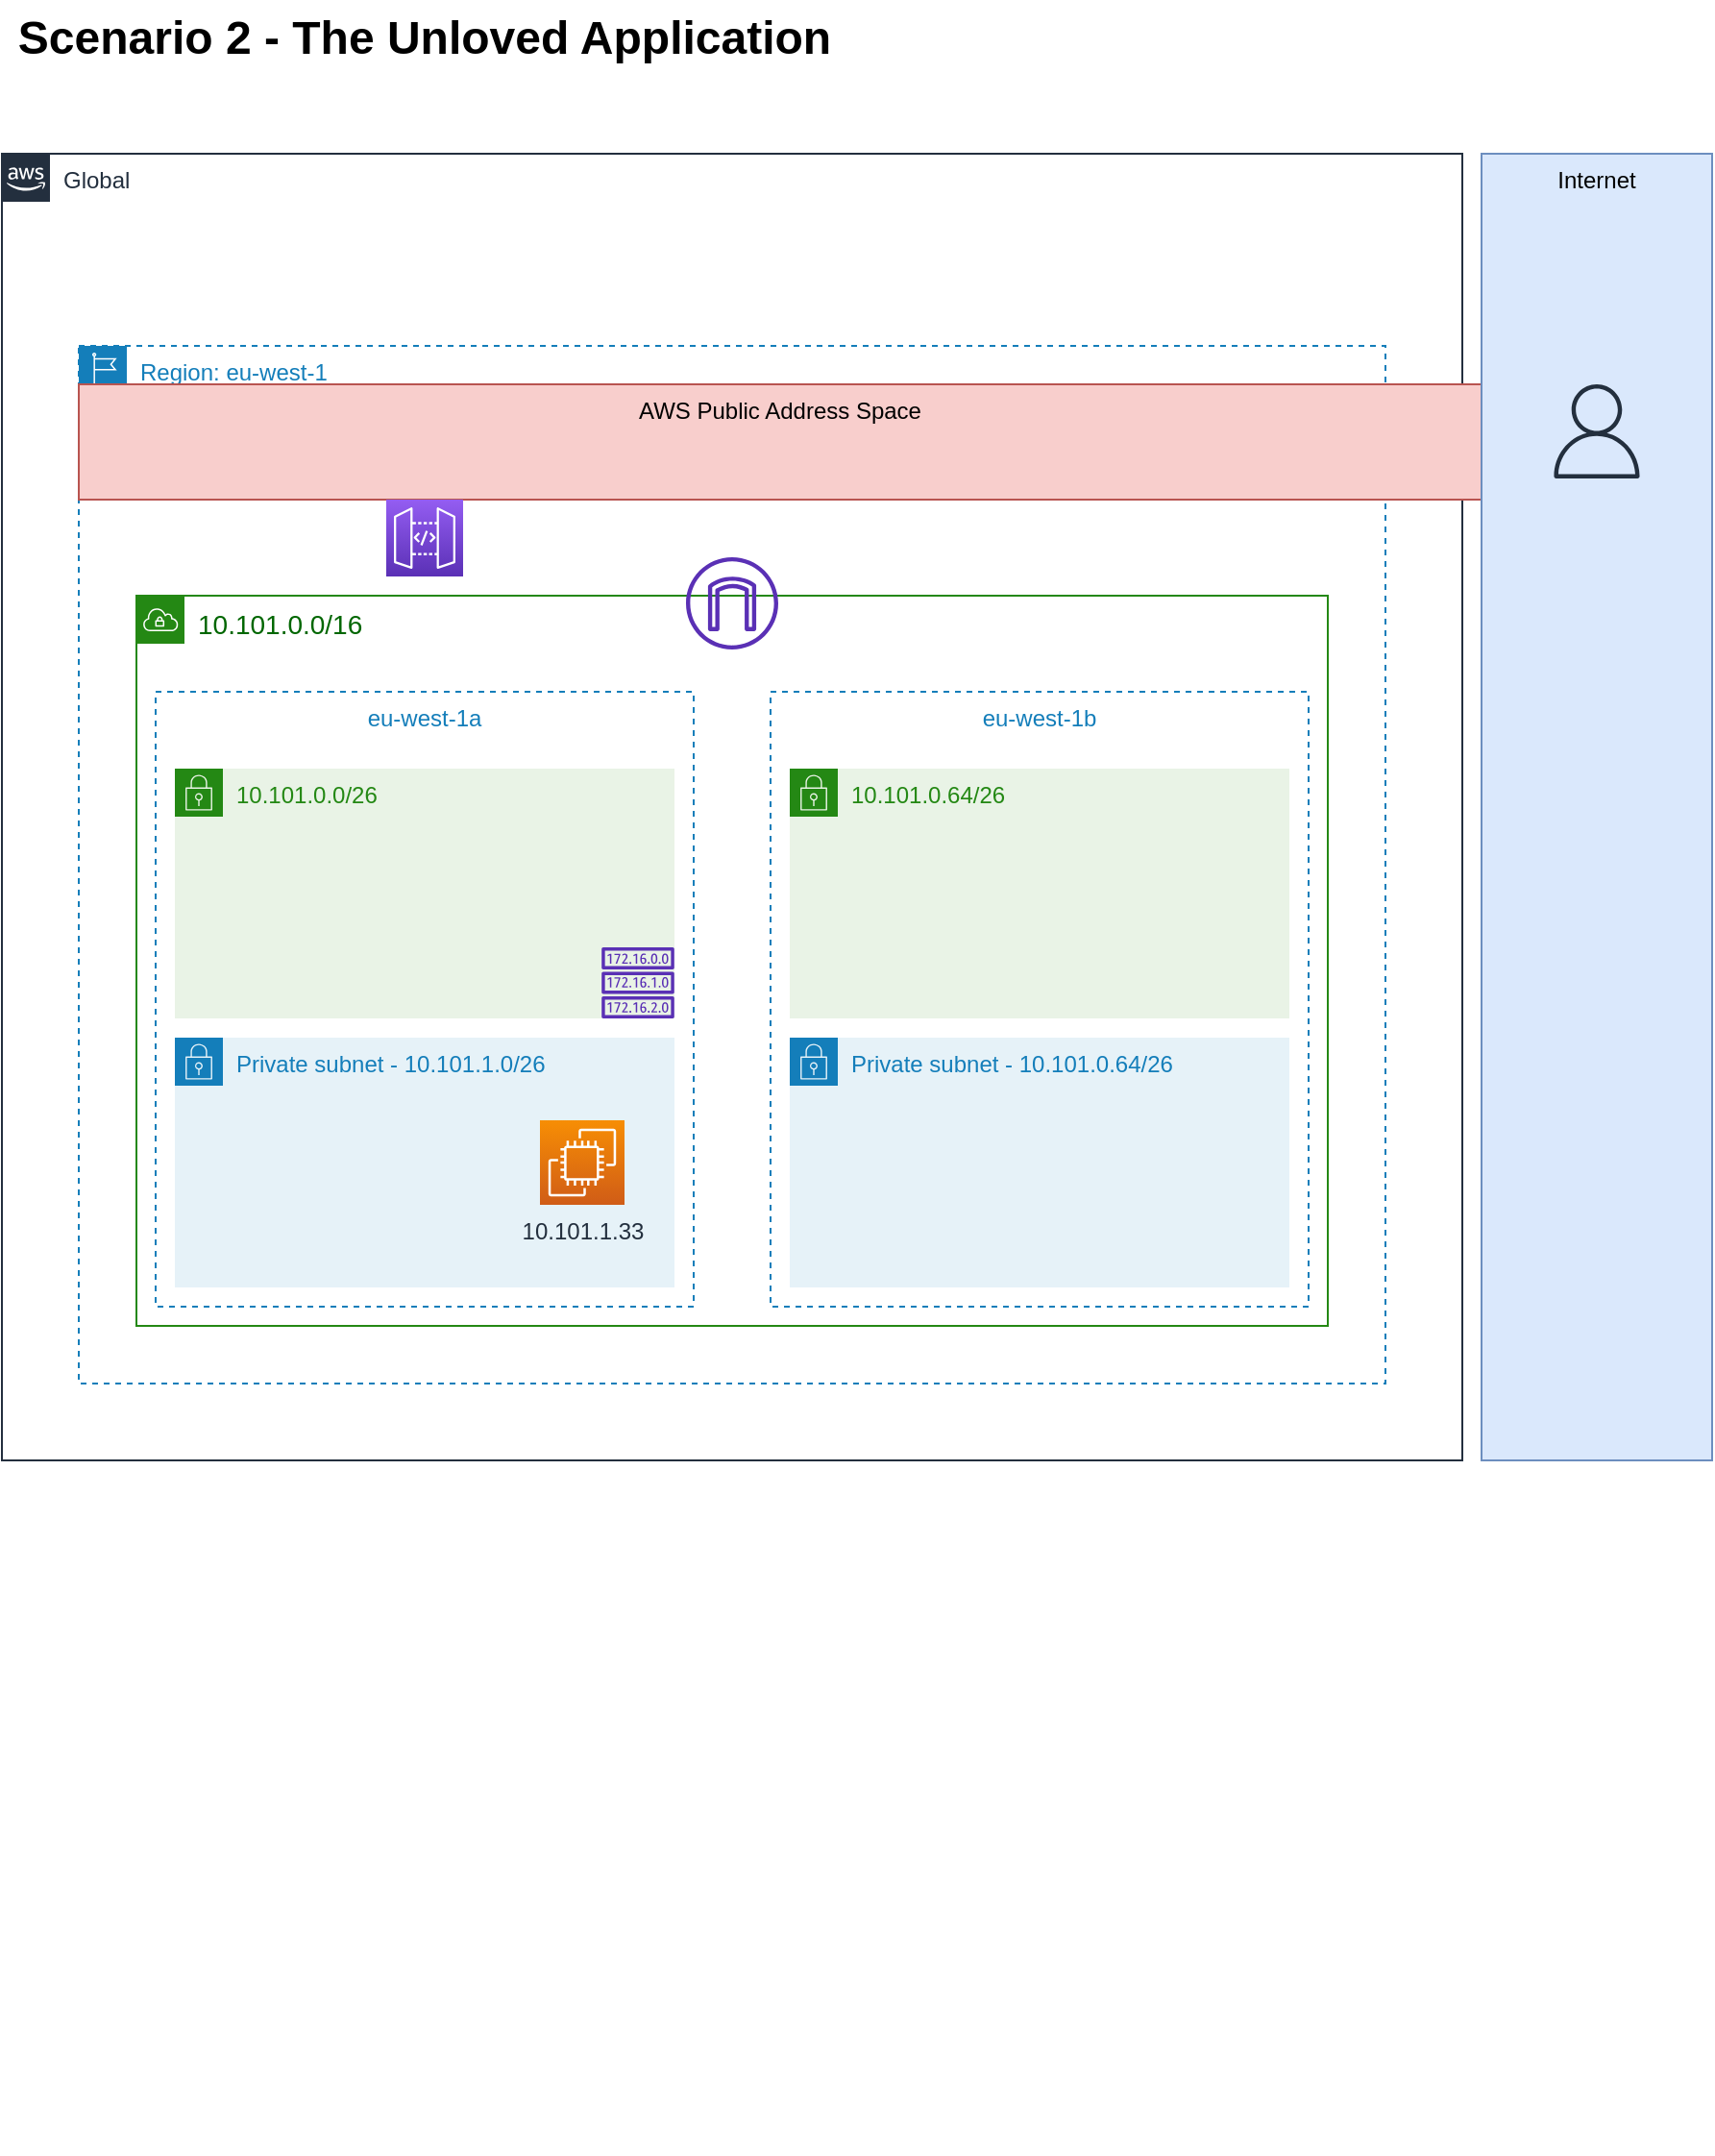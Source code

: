<mxfile version="14.5.1" type="device"><diagram id="Ht1M8jgEwFfnCIfOTk4-" name="Page-1"><mxGraphModel dx="1426" dy="852" grid="1" gridSize="10" guides="1" tooltips="1" connect="1" arrows="1" fold="1" page="1" pageScale="1" pageWidth="1169" pageHeight="827" math="0" shadow="0"><root><mxCell id="0"/><mxCell id="1" parent="0"/><mxCell id="bxExGiPOZ6xhN7pw8gz4-23" value="&lt;font style=&quot;font-size: 14px&quot; color=&quot;#006600&quot;&gt;10.101.0.0/16&lt;/font&gt;" style="points=[[0,0],[0.25,0],[0.5,0],[0.75,0],[1,0],[1,0.25],[1,0.5],[1,0.75],[1,1],[0.75,1],[0.5,1],[0.25,1],[0,1],[0,0.75],[0,0.5],[0,0.25]];outlineConnect=0;gradientColor=none;html=1;whiteSpace=wrap;fontSize=12;fontStyle=0;shape=mxgraph.aws4.group;grIcon=mxgraph.aws4.group_vpc;strokeColor=#248814;fillColor=none;verticalAlign=top;align=left;spacingLeft=30;fontColor=#AAB7B8;dashed=0;shadow=0;" parent="1" vertex="1"><mxGeometry x="110" y="350" width="620" height="380" as="geometry"/></mxCell><mxCell id="bxExGiPOZ6xhN7pw8gz4-20" value="Global" style="points=[[0,0],[0.25,0],[0.5,0],[0.75,0],[1,0],[1,0.25],[1,0.5],[1,0.75],[1,1],[0.75,1],[0.5,1],[0.25,1],[0,1],[0,0.75],[0,0.5],[0,0.25]];outlineConnect=0;gradientColor=none;html=1;whiteSpace=wrap;fontSize=12;fontStyle=0;shape=mxgraph.aws4.group;grIcon=mxgraph.aws4.group_aws_cloud_alt;strokeColor=#232F3E;fillColor=none;verticalAlign=top;align=left;spacingLeft=30;fontColor=#232F3E;dashed=0;shadow=0;" parent="1" vertex="1"><mxGeometry x="40" y="120" width="760" height="680" as="geometry"/></mxCell><mxCell id="bxExGiPOZ6xhN7pw8gz4-19" value="Region: eu-west-1" style="points=[[0,0],[0.25,0],[0.5,0],[0.75,0],[1,0],[1,0.25],[1,0.5],[1,0.75],[1,1],[0.75,1],[0.5,1],[0.25,1],[0,1],[0,0.75],[0,0.5],[0,0.25]];outlineConnect=0;gradientColor=none;html=1;whiteSpace=wrap;fontSize=12;fontStyle=0;shape=mxgraph.aws4.group;grIcon=mxgraph.aws4.group_region;strokeColor=#147EBA;fillColor=none;verticalAlign=top;align=left;spacingLeft=30;fontColor=#147EBA;dashed=1;shadow=0;" parent="1" vertex="1"><mxGeometry x="80" y="220" width="680" height="540" as="geometry"/></mxCell><mxCell id="bxExGiPOZ6xhN7pw8gz4-22" value="eu-west-1a" style="fillColor=none;strokeColor=#147EBA;dashed=1;verticalAlign=top;fontStyle=0;fontColor=#147EBA;shadow=0;" parent="1" vertex="1"><mxGeometry x="120" y="400" width="280" height="320" as="geometry"/></mxCell><mxCell id="bxExGiPOZ6xhN7pw8gz4-60" value="10.101.0.0/26" style="points=[[0,0],[0.25,0],[0.5,0],[0.75,0],[1,0],[1,0.25],[1,0.5],[1,0.75],[1,1],[0.75,1],[0.5,1],[0.25,1],[0,1],[0,0.75],[0,0.5],[0,0.25]];outlineConnect=0;gradientColor=none;html=1;whiteSpace=wrap;fontSize=12;fontStyle=0;shape=mxgraph.aws4.group;grIcon=mxgraph.aws4.group_security_group;grStroke=0;strokeColor=#248814;fillColor=#E9F3E6;verticalAlign=top;align=left;spacingLeft=30;fontColor=#248814;dashed=0;shadow=0;" parent="1" vertex="1"><mxGeometry x="130" y="440" width="260" height="130" as="geometry"/></mxCell><mxCell id="bxExGiPOZ6xhN7pw8gz4-25" value="eu-west-1b" style="fillColor=none;strokeColor=#147EBA;dashed=1;verticalAlign=top;fontStyle=0;fontColor=#147EBA;shadow=0;" parent="1" vertex="1"><mxGeometry x="440" y="400" width="280" height="320" as="geometry"/></mxCell><mxCell id="bxExGiPOZ6xhN7pw8gz4-27" value="Private subnet - 10.101.1.0/26" style="points=[[0,0],[0.25,0],[0.5,0],[0.75,0],[1,0],[1,0.25],[1,0.5],[1,0.75],[1,1],[0.75,1],[0.5,1],[0.25,1],[0,1],[0,0.75],[0,0.5],[0,0.25]];outlineConnect=0;gradientColor=none;html=1;whiteSpace=wrap;fontSize=12;fontStyle=0;shape=mxgraph.aws4.group;grIcon=mxgraph.aws4.group_security_group;grStroke=0;strokeColor=#147EBA;fillColor=#E6F2F8;verticalAlign=top;align=left;spacingLeft=30;fontColor=#147EBA;dashed=0;shadow=0;" parent="1" vertex="1"><mxGeometry x="130" y="580" width="260" height="130" as="geometry"/></mxCell><mxCell id="bxExGiPOZ6xhN7pw8gz4-31" value="AWS Public Address Space" style="fillColor=#f8cecc;strokeColor=#b85450;dashed=0;verticalAlign=top;fontStyle=0;shadow=0;" parent="1" vertex="1"><mxGeometry x="80" y="240" width="730" height="60" as="geometry"/></mxCell><mxCell id="bxExGiPOZ6xhN7pw8gz4-32" value="Internet" style="fillColor=#dae8fc;strokeColor=#6c8ebf;dashed=0;verticalAlign=top;fontStyle=0;shadow=0;" parent="1" vertex="1"><mxGeometry x="810" y="120" width="120" height="680" as="geometry"/></mxCell><mxCell id="bxExGiPOZ6xhN7pw8gz4-46" value="&lt;b&gt;&lt;font style=&quot;font-size: 24px&quot;&gt;Scenario 2 - The Unloved Application&lt;/font&gt;&lt;/b&gt;" style="text;html=1;strokeColor=none;fillColor=none;align=center;verticalAlign=middle;whiteSpace=wrap;rounded=0;shadow=0;fontSize=14;" parent="1" vertex="1"><mxGeometry x="40" y="40" width="440" height="40" as="geometry"/></mxCell><mxCell id="bxExGiPOZ6xhN7pw8gz4-61" value="10.101.0.64/26" style="points=[[0,0],[0.25,0],[0.5,0],[0.75,0],[1,0],[1,0.25],[1,0.5],[1,0.75],[1,1],[0.75,1],[0.5,1],[0.25,1],[0,1],[0,0.75],[0,0.5],[0,0.25]];outlineConnect=0;gradientColor=none;html=1;whiteSpace=wrap;fontSize=12;fontStyle=0;shape=mxgraph.aws4.group;grIcon=mxgraph.aws4.group_security_group;grStroke=0;strokeColor=#248814;fillColor=#E9F3E6;verticalAlign=top;align=left;spacingLeft=30;fontColor=#248814;dashed=0;shadow=0;" parent="1" vertex="1"><mxGeometry x="450" y="440" width="260" height="130" as="geometry"/></mxCell><mxCell id="bxExGiPOZ6xhN7pw8gz4-62" value="Private subnet - 10.101.0.64/26" style="points=[[0,0],[0.25,0],[0.5,0],[0.75,0],[1,0],[1,0.25],[1,0.5],[1,0.75],[1,1],[0.75,1],[0.5,1],[0.25,1],[0,1],[0,0.75],[0,0.5],[0,0.25]];outlineConnect=0;gradientColor=none;html=1;whiteSpace=wrap;fontSize=12;fontStyle=0;shape=mxgraph.aws4.group;grIcon=mxgraph.aws4.group_security_group;grStroke=0;strokeColor=#147EBA;fillColor=#E6F2F8;verticalAlign=top;align=left;spacingLeft=30;fontColor=#147EBA;dashed=0;shadow=0;" parent="1" vertex="1"><mxGeometry x="450" y="580" width="260" height="130" as="geometry"/></mxCell><mxCell id="bxExGiPOZ6xhN7pw8gz4-63" value="" style="outlineConnect=0;fontColor=#232F3E;gradientColor=none;fillColor=#5A30B5;strokeColor=none;dashed=0;verticalLabelPosition=bottom;verticalAlign=top;align=center;html=1;fontSize=12;fontStyle=0;aspect=fixed;pointerEvents=1;shape=mxgraph.aws4.internet_gateway;shadow=0;" parent="1" vertex="1"><mxGeometry x="396" y="330" width="48" height="48" as="geometry"/></mxCell><mxCell id="bxExGiPOZ6xhN7pw8gz4-64" value="" style="outlineConnect=0;fontColor=#232F3E;gradientColor=none;fillColor=#5A30B5;strokeColor=none;dashed=0;verticalLabelPosition=bottom;verticalAlign=top;align=center;html=1;fontSize=12;fontStyle=0;aspect=fixed;pointerEvents=1;shape=mxgraph.aws4.route_table;shadow=0;" parent="1" vertex="1"><mxGeometry x="352" y="532.97" width="38" height="37.03" as="geometry"/></mxCell><mxCell id="bxExGiPOZ6xhN7pw8gz4-69" value="" style="outlineConnect=0;fontColor=#232F3E;gradientColor=none;fillColor=#232F3E;strokeColor=none;dashed=0;verticalLabelPosition=bottom;verticalAlign=top;align=center;html=1;fontSize=12;fontStyle=0;aspect=fixed;pointerEvents=1;shape=mxgraph.aws4.user;shadow=0;" parent="1" vertex="1"><mxGeometry x="845.5" y="240" width="49" height="49" as="geometry"/></mxCell><mxCell id="bxExGiPOZ6xhN7pw8gz4-71" value="" style="shape=image;verticalLabelPosition=bottom;labelBackgroundColor=#ffffff;verticalAlign=top;aspect=fixed;imageAspect=0;image=https://d2908q01vomqb2.cloudfront.net/1b6453892473a467d07372d45eb05abc2031647a/2018/06/13/vpcs-diagram-1024x553.png;" parent="1" vertex="1"><mxGeometry x="40" y="880" width="520" height="281" as="geometry"/></mxCell><mxCell id="9r96NzHehM4t9oHtniBf-1" value="" style="points=[[0,0,0],[0.25,0,0],[0.5,0,0],[0.75,0,0],[1,0,0],[0,1,0],[0.25,1,0],[0.5,1,0],[0.75,1,0],[1,1,0],[0,0.25,0],[0,0.5,0],[0,0.75,0],[1,0.25,0],[1,0.5,0],[1,0.75,0]];outlineConnect=0;fontColor=#232F3E;gradientColor=#945DF2;gradientDirection=north;fillColor=#5A30B5;strokeColor=#ffffff;dashed=0;verticalLabelPosition=bottom;verticalAlign=top;align=center;html=1;fontSize=12;fontStyle=0;aspect=fixed;shape=mxgraph.aws4.resourceIcon;resIcon=mxgraph.aws4.api_gateway;" vertex="1" parent="1"><mxGeometry x="240" y="300" width="40" height="40" as="geometry"/></mxCell><mxCell id="9r96NzHehM4t9oHtniBf-6" value="10.101.1.33" style="points=[[0,0,0],[0.25,0,0],[0.5,0,0],[0.75,0,0],[1,0,0],[0,1,0],[0.25,1,0],[0.5,1,0],[0.75,1,0],[1,1,0],[0,0.25,0],[0,0.5,0],[0,0.75,0],[1,0.25,0],[1,0.5,0],[1,0.75,0]];outlineConnect=0;fontColor=#232F3E;gradientColor=#F78E04;gradientDirection=north;fillColor=#D05C17;strokeColor=#ffffff;dashed=0;verticalLabelPosition=bottom;verticalAlign=top;align=center;html=1;fontSize=12;fontStyle=0;aspect=fixed;shape=mxgraph.aws4.resourceIcon;resIcon=mxgraph.aws4.ec2;shadow=0;" vertex="1" parent="1"><mxGeometry x="320" y="623" width="44" height="44" as="geometry"/></mxCell></root></mxGraphModel></diagram></mxfile>